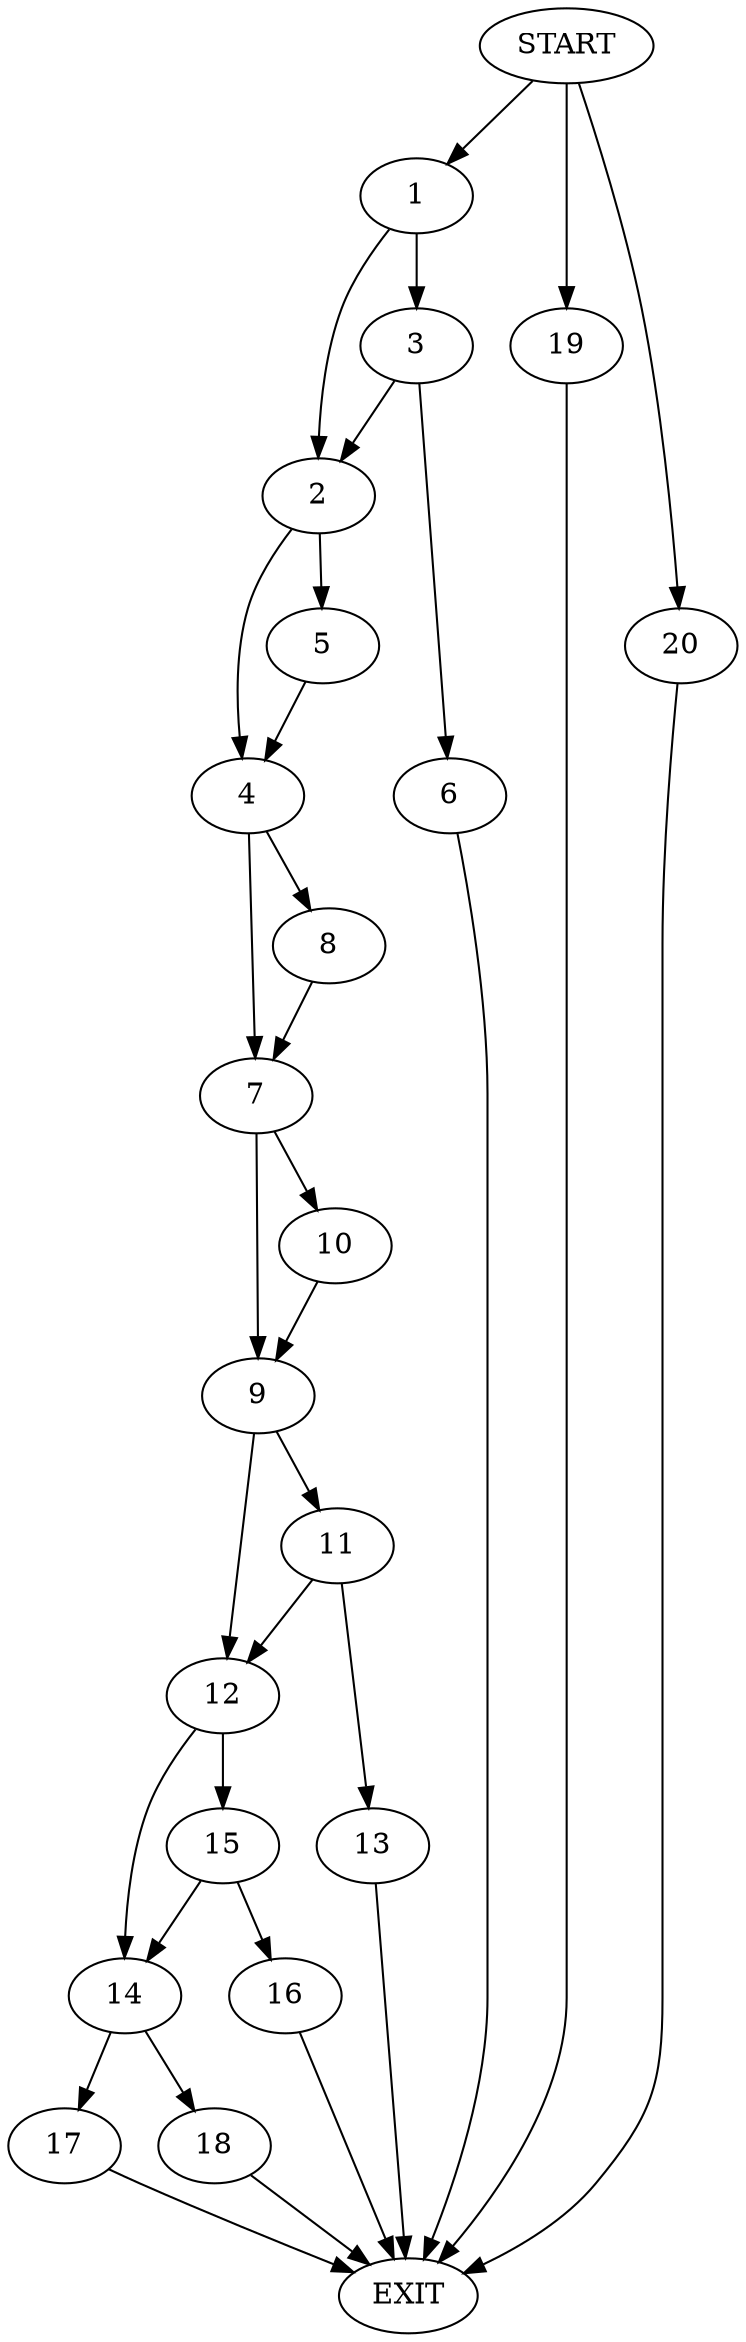 digraph {
0 [label="START"]
21 [label="EXIT"]
0 -> 1
1 -> 2
1 -> 3
2 -> 4
2 -> 5
3 -> 2
3 -> 6
6 -> 21
5 -> 4
4 -> 7
4 -> 8
7 -> 9
7 -> 10
8 -> 7
9 -> 11
9 -> 12
10 -> 9
11 -> 13
11 -> 12
12 -> 14
12 -> 15
13 -> 21
15 -> 14
15 -> 16
14 -> 17
14 -> 18
0 -> 19
19 -> 21
16 -> 21
17 -> 21
18 -> 21
0 -> 20
20 -> 21
}

